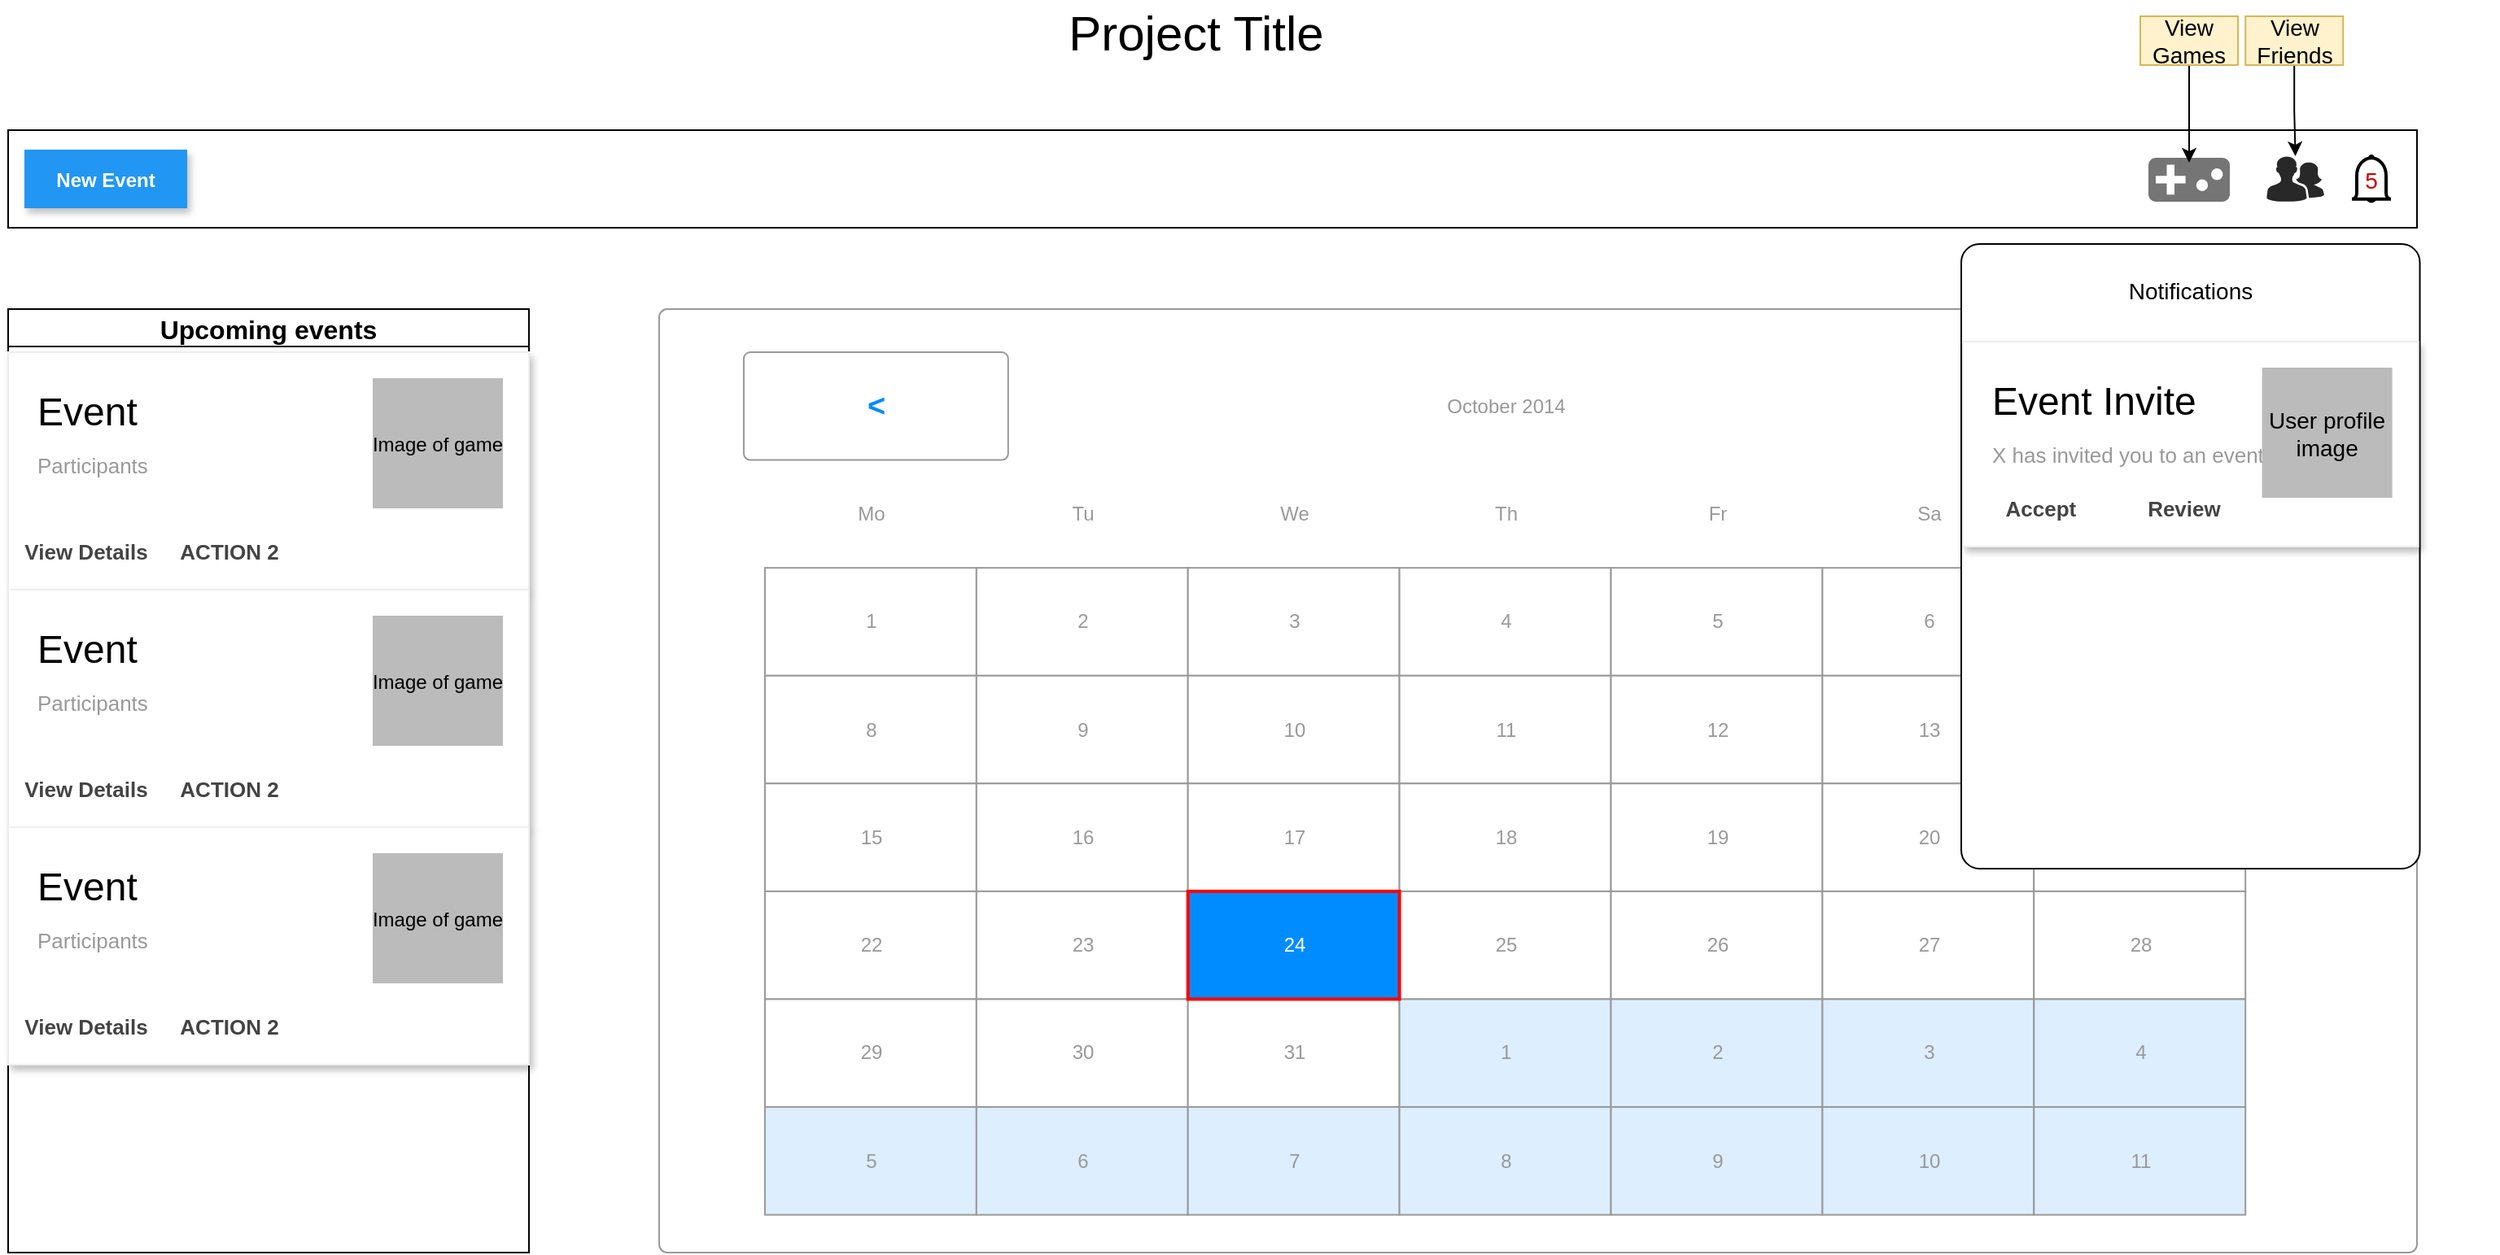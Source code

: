 <mxfile version="20.3.0" type="device"><diagram id="kGERvEn6sCSl06JCzOF0" name="Page-1"><mxGraphModel dx="2062" dy="1217" grid="1" gridSize="10" guides="1" tooltips="1" connect="1" arrows="1" fold="1" page="1" pageScale="1" pageWidth="850" pageHeight="1100" math="0" shadow="0"><root><mxCell id="0"/><mxCell id="1" parent="0"/><mxCell id="XMEUiy1k0Q_AvEM_t73S-76" value="" style="rounded=0;whiteSpace=wrap;html=1;" parent="1" vertex="1"><mxGeometry x="120" y="120" width="1480" height="60" as="geometry"/></mxCell><mxCell id="XMEUiy1k0Q_AvEM_t73S-3" value="" style="strokeWidth=1;shadow=0;dashed=0;align=center;html=1;shape=mxgraph.mockup.forms.rrect;rSize=5;strokeColor=#999999;fillColor=#ffffff;container=0;" parent="1" vertex="1"><mxGeometry x="520" y="230" width="1080" height="580" as="geometry"/></mxCell><mxCell id="XMEUiy1k0Q_AvEM_t73S-65" value="Upcoming events" style="swimlane;fontSize=16;swimlaneLine=1;sketch=0;shadow=0;rounded=0;glass=0;" parent="1" vertex="1"><mxGeometry x="120" y="230" width="320" height="580" as="geometry"/></mxCell><mxCell id="XMEUiy1k0Q_AvEM_t73S-68" value="Event" style="dashed=0;shape=rect;fillColor=#ffffff;strokeColor=#eeeeee;shadow=1;fontColor=#000000;fontSize=24;fontStyle=0;verticalAlign=top;spacingBottom=0;spacingLeft=16;spacingTop=15;align=left;" parent="XMEUiy1k0Q_AvEM_t73S-65" vertex="1"><mxGeometry y="26.51" width="320" height="146" as="geometry"/></mxCell><mxCell id="XMEUiy1k0Q_AvEM_t73S-69" value="Participants" style="text;fontColor=#999999;fontSize=13;fontStyle=0;verticalAlign=middle;spacingBottom=0;spacingLeft=16;" parent="XMEUiy1k0Q_AvEM_t73S-68" vertex="1"><mxGeometry width="246" height="20" relative="1" as="geometry"><mxPoint y="59" as="offset"/></mxGeometry></mxCell><mxCell id="XMEUiy1k0Q_AvEM_t73S-70" value="Image of game" style="shape=rect;fillColor=#bbbbbb;strokeColor=none;" parent="XMEUiy1k0Q_AvEM_t73S-68" vertex="1"><mxGeometry x="1" width="80" height="80" relative="1" as="geometry"><mxPoint x="-96" y="16" as="offset"/></mxGeometry></mxCell><mxCell id="XMEUiy1k0Q_AvEM_t73S-71" value="View Details" style="shape=rect;fontSize=13;strokeColor=none;fillColor=#ffffff;fontColor=#444444;fontStyle=1;" parent="XMEUiy1k0Q_AvEM_t73S-68" vertex="1"><mxGeometry y="1" width="80" height="32" relative="1" as="geometry"><mxPoint x="8" y="-40" as="offset"/></mxGeometry></mxCell><mxCell id="XMEUiy1k0Q_AvEM_t73S-72" value="ACTION 2" style="shape=rect;fontSize=13;strokeColor=none;fillColor=#ffffff;fontColor=#444444;fontStyle=1;" parent="XMEUiy1k0Q_AvEM_t73S-68" vertex="1"><mxGeometry y="1" width="80" height="32" relative="1" as="geometry"><mxPoint x="96" y="-40" as="offset"/></mxGeometry></mxCell><mxCell id="XMEUiy1k0Q_AvEM_t73S-78" value="Event" style="dashed=0;shape=rect;fillColor=#ffffff;strokeColor=#eeeeee;shadow=1;fontColor=#000000;fontSize=24;fontStyle=0;verticalAlign=top;spacingBottom=0;spacingLeft=16;spacingTop=15;align=left;" parent="XMEUiy1k0Q_AvEM_t73S-65" vertex="1"><mxGeometry y="172.51" width="320" height="146" as="geometry"/></mxCell><mxCell id="XMEUiy1k0Q_AvEM_t73S-79" value="Participants" style="text;fontColor=#999999;fontSize=13;fontStyle=0;verticalAlign=middle;spacingBottom=0;spacingLeft=16;" parent="XMEUiy1k0Q_AvEM_t73S-78" vertex="1"><mxGeometry width="246" height="20" relative="1" as="geometry"><mxPoint y="59" as="offset"/></mxGeometry></mxCell><mxCell id="XMEUiy1k0Q_AvEM_t73S-80" value="Image of game" style="shape=rect;fillColor=#bbbbbb;strokeColor=none;" parent="XMEUiy1k0Q_AvEM_t73S-78" vertex="1"><mxGeometry x="1" width="80" height="80" relative="1" as="geometry"><mxPoint x="-96" y="16" as="offset"/></mxGeometry></mxCell><mxCell id="XMEUiy1k0Q_AvEM_t73S-81" value="View Details" style="shape=rect;fontSize=13;strokeColor=none;fillColor=#ffffff;fontColor=#444444;fontStyle=1;" parent="XMEUiy1k0Q_AvEM_t73S-78" vertex="1"><mxGeometry y="1" width="80" height="32" relative="1" as="geometry"><mxPoint x="8" y="-40" as="offset"/></mxGeometry></mxCell><mxCell id="XMEUiy1k0Q_AvEM_t73S-82" value="ACTION 2" style="shape=rect;fontSize=13;strokeColor=none;fillColor=#ffffff;fontColor=#444444;fontStyle=1;" parent="XMEUiy1k0Q_AvEM_t73S-78" vertex="1"><mxGeometry y="1" width="80" height="32" relative="1" as="geometry"><mxPoint x="96" y="-40" as="offset"/></mxGeometry></mxCell><mxCell id="XMEUiy1k0Q_AvEM_t73S-83" value="Event" style="dashed=0;shape=rect;fillColor=#ffffff;strokeColor=#eeeeee;shadow=1;fontColor=#000000;fontSize=24;fontStyle=0;verticalAlign=top;spacingBottom=0;spacingLeft=16;spacingTop=15;align=left;" parent="XMEUiy1k0Q_AvEM_t73S-65" vertex="1"><mxGeometry y="318.51" width="320" height="146" as="geometry"/></mxCell><mxCell id="XMEUiy1k0Q_AvEM_t73S-84" value="Participants" style="text;fontColor=#999999;fontSize=13;fontStyle=0;verticalAlign=middle;spacingBottom=0;spacingLeft=16;" parent="XMEUiy1k0Q_AvEM_t73S-83" vertex="1"><mxGeometry width="246" height="20" relative="1" as="geometry"><mxPoint y="59" as="offset"/></mxGeometry></mxCell><mxCell id="XMEUiy1k0Q_AvEM_t73S-85" value="Image of game" style="shape=rect;fillColor=#bbbbbb;strokeColor=none;" parent="XMEUiy1k0Q_AvEM_t73S-83" vertex="1"><mxGeometry x="1" width="80" height="80" relative="1" as="geometry"><mxPoint x="-96" y="16" as="offset"/></mxGeometry></mxCell><mxCell id="XMEUiy1k0Q_AvEM_t73S-86" value="View Details" style="shape=rect;fontSize=13;strokeColor=none;fillColor=#ffffff;fontColor=#444444;fontStyle=1;" parent="XMEUiy1k0Q_AvEM_t73S-83" vertex="1"><mxGeometry y="1" width="80" height="32" relative="1" as="geometry"><mxPoint x="8" y="-40" as="offset"/></mxGeometry></mxCell><mxCell id="XMEUiy1k0Q_AvEM_t73S-87" value="ACTION 2" style="shape=rect;fontSize=13;strokeColor=none;fillColor=#ffffff;fontColor=#444444;fontStyle=1;" parent="XMEUiy1k0Q_AvEM_t73S-83" vertex="1"><mxGeometry y="1" width="80" height="32" relative="1" as="geometry"><mxPoint x="96" y="-40" as="offset"/></mxGeometry></mxCell><mxCell id="XMEUiy1k0Q_AvEM_t73S-88" value="New Event" style="dashed=0;align=center;fontSize=12;shape=rect;fillColor=#2196F3;strokeColor=none;fontStyle=1;shadow=1;fontColor=#ffffff;" parent="1" vertex="1"><mxGeometry x="130" y="132" width="100" height="36" as="geometry"/></mxCell><mxCell id="XMEUiy1k0Q_AvEM_t73S-89" value="&lt;font style=&quot;font-size: 30px;&quot;&gt;Project Title&lt;/font&gt;" style="text;html=1;strokeColor=none;fillColor=none;align=center;verticalAlign=middle;whiteSpace=wrap;rounded=0;" parent="1" vertex="1"><mxGeometry x="635" y="40" width="430" height="40" as="geometry"/></mxCell><mxCell id="XMEUiy1k0Q_AvEM_t73S-90" value="" style="html=1;verticalLabelPosition=bottom;align=center;labelBackgroundColor=#ffffff;verticalAlign=top;strokeWidth=2;shadow=0;dashed=0;shape=mxgraph.ios7.icons.bell;fontSize=30;" parent="1" vertex="1"><mxGeometry x="1560" y="136" width="24" height="28" as="geometry"/></mxCell><mxCell id="XMEUiy1k0Q_AvEM_t73S-92" value="&lt;font color=&quot;#cc0000&quot;&gt;5&lt;/font&gt;" style="text;html=1;strokeColor=none;fillColor=none;align=center;verticalAlign=middle;whiteSpace=wrap;rounded=0;fontSize=14;" parent="1" vertex="1"><mxGeometry x="1562" y="136" width="20" height="30" as="geometry"/></mxCell><mxCell id="XMEUiy1k0Q_AvEM_t73S-4" value="October 2014" style="strokeWidth=1;shadow=0;dashed=0;align=center;html=1;shape=mxgraph.mockup.forms.anchor;fontColor=#999999;" parent="1" vertex="1"><mxGeometry x="714.92" y="256.514" width="649.733" height="66.286" as="geometry"/></mxCell><mxCell id="XMEUiy1k0Q_AvEM_t73S-5" value="&lt;" style="strokeWidth=1;shadow=0;dashed=0;align=center;html=1;shape=mxgraph.mockup.forms.rrect;rSize=4;strokeColor=#999999;fontColor=#008cff;fontSize=19;fontStyle=1;" parent="1" vertex="1"><mxGeometry x="571.979" y="256.514" width="162.433" height="66.286" as="geometry"/></mxCell><mxCell id="XMEUiy1k0Q_AvEM_t73S-6" value="&gt;" style="strokeWidth=1;shadow=0;dashed=0;align=center;html=1;shape=mxgraph.mockup.forms.rrect;rSize=4;strokeColor=#999999;fontColor=#008cff;fontSize=19;fontStyle=1;" parent="1" vertex="1"><mxGeometry x="1345.16" y="256.514" width="162.433" height="66.286" as="geometry"/></mxCell><mxCell id="XMEUiy1k0Q_AvEM_t73S-7" value="Mo" style="strokeWidth=1;shadow=0;dashed=0;align=center;html=1;shape=mxgraph.mockup.forms.anchor;fontColor=#999999;" parent="1" vertex="1"><mxGeometry x="584.973" y="322.8" width="129.947" height="66.286" as="geometry"/></mxCell><mxCell id="XMEUiy1k0Q_AvEM_t73S-8" value="Tu" style="strokeWidth=1;shadow=0;dashed=0;align=center;html=1;shape=mxgraph.mockup.forms.anchor;fontColor=#999999;" parent="1" vertex="1"><mxGeometry x="714.92" y="322.8" width="129.947" height="66.286" as="geometry"/></mxCell><mxCell id="XMEUiy1k0Q_AvEM_t73S-9" value="We" style="strokeWidth=1;shadow=0;dashed=0;align=center;html=1;shape=mxgraph.mockup.forms.anchor;fontColor=#999999;" parent="1" vertex="1"><mxGeometry x="844.866" y="322.8" width="129.947" height="66.286" as="geometry"/></mxCell><mxCell id="XMEUiy1k0Q_AvEM_t73S-10" value="Th" style="strokeWidth=1;shadow=0;dashed=0;align=center;html=1;shape=mxgraph.mockup.forms.anchor;fontColor=#999999;" parent="1" vertex="1"><mxGeometry x="974.813" y="322.8" width="129.947" height="66.286" as="geometry"/></mxCell><mxCell id="XMEUiy1k0Q_AvEM_t73S-11" value="Fr" style="strokeWidth=1;shadow=0;dashed=0;align=center;html=1;shape=mxgraph.mockup.forms.anchor;fontColor=#999999;" parent="1" vertex="1"><mxGeometry x="1104.759" y="322.8" width="129.947" height="66.286" as="geometry"/></mxCell><mxCell id="XMEUiy1k0Q_AvEM_t73S-12" value="Sa" style="strokeWidth=1;shadow=0;dashed=0;align=center;html=1;shape=mxgraph.mockup.forms.anchor;fontColor=#999999;" parent="1" vertex="1"><mxGeometry x="1234.706" y="322.8" width="129.947" height="66.286" as="geometry"/></mxCell><mxCell id="XMEUiy1k0Q_AvEM_t73S-13" value="Su" style="strokeWidth=1;shadow=0;dashed=0;align=center;html=1;shape=mxgraph.mockup.forms.anchor;fontColor=#999999;" parent="1" vertex="1"><mxGeometry x="1364.652" y="322.8" width="129.947" height="66.286" as="geometry"/></mxCell><mxCell id="XMEUiy1k0Q_AvEM_t73S-14" value="1" style="strokeWidth=1;shadow=0;dashed=0;align=center;html=1;shape=mxgraph.mockup.forms.rrect;rSize=0;strokeColor=#999999;fontColor=#999999;" parent="1" vertex="1"><mxGeometry x="584.973" y="389.086" width="129.947" height="66.286" as="geometry"/></mxCell><mxCell id="XMEUiy1k0Q_AvEM_t73S-15" value="2" style="strokeWidth=1;shadow=0;dashed=0;align=center;html=1;shape=mxgraph.mockup.forms.rrect;rSize=0;strokeColor=#999999;fontColor=#999999;" parent="1" vertex="1"><mxGeometry x="714.92" y="389.086" width="129.947" height="66.286" as="geometry"/></mxCell><mxCell id="XMEUiy1k0Q_AvEM_t73S-16" value="3" style="strokeWidth=1;shadow=0;dashed=0;align=center;html=1;shape=mxgraph.mockup.forms.rrect;rSize=0;strokeColor=#999999;fontColor=#999999;" parent="1" vertex="1"><mxGeometry x="844.866" y="389.086" width="129.947" height="66.286" as="geometry"/></mxCell><mxCell id="XMEUiy1k0Q_AvEM_t73S-17" value="4" style="strokeWidth=1;shadow=0;dashed=0;align=center;html=1;shape=mxgraph.mockup.forms.rrect;rSize=0;strokeColor=#999999;fontColor=#999999;" parent="1" vertex="1"><mxGeometry x="974.813" y="389.086" width="129.947" height="66.286" as="geometry"/></mxCell><mxCell id="XMEUiy1k0Q_AvEM_t73S-18" value="5" style="strokeWidth=1;shadow=0;dashed=0;align=center;html=1;shape=mxgraph.mockup.forms.rrect;rSize=0;strokeColor=#999999;fontColor=#999999;" parent="1" vertex="1"><mxGeometry x="1104.759" y="389.086" width="129.947" height="66.286" as="geometry"/></mxCell><mxCell id="XMEUiy1k0Q_AvEM_t73S-19" value="6" style="strokeWidth=1;shadow=0;dashed=0;align=center;html=1;shape=mxgraph.mockup.forms.rrect;rSize=0;strokeColor=#999999;fontColor=#999999;" parent="1" vertex="1"><mxGeometry x="1234.706" y="389.086" width="129.947" height="66.286" as="geometry"/></mxCell><mxCell id="XMEUiy1k0Q_AvEM_t73S-20" value="7" style="strokeWidth=1;shadow=0;dashed=0;align=center;html=1;shape=mxgraph.mockup.forms.rrect;rSize=0;strokeColor=#999999;fontColor=#999999;" parent="1" vertex="1"><mxGeometry x="1364.652" y="389.086" width="129.947" height="66.286" as="geometry"/></mxCell><mxCell id="XMEUiy1k0Q_AvEM_t73S-21" value="8" style="strokeWidth=1;shadow=0;dashed=0;align=center;html=1;shape=mxgraph.mockup.forms.rrect;rSize=0;strokeColor=#999999;fontColor=#999999;" parent="1" vertex="1"><mxGeometry x="584.973" y="455.371" width="129.947" height="66.286" as="geometry"/></mxCell><mxCell id="XMEUiy1k0Q_AvEM_t73S-22" value="9" style="strokeWidth=1;shadow=0;dashed=0;align=center;html=1;shape=mxgraph.mockup.forms.rrect;rSize=0;strokeColor=#999999;fontColor=#999999;" parent="1" vertex="1"><mxGeometry x="714.92" y="455.371" width="129.947" height="66.286" as="geometry"/></mxCell><mxCell id="XMEUiy1k0Q_AvEM_t73S-23" value="10" style="strokeWidth=1;shadow=0;dashed=0;align=center;html=1;shape=mxgraph.mockup.forms.rrect;rSize=0;strokeColor=#999999;fontColor=#999999;" parent="1" vertex="1"><mxGeometry x="844.866" y="455.371" width="129.947" height="66.286" as="geometry"/></mxCell><mxCell id="XMEUiy1k0Q_AvEM_t73S-24" value="11" style="strokeWidth=1;shadow=0;dashed=0;align=center;html=1;shape=mxgraph.mockup.forms.rrect;rSize=0;strokeColor=#999999;fontColor=#999999;" parent="1" vertex="1"><mxGeometry x="974.813" y="455.371" width="129.947" height="66.286" as="geometry"/></mxCell><mxCell id="XMEUiy1k0Q_AvEM_t73S-25" value="12" style="strokeWidth=1;shadow=0;dashed=0;align=center;html=1;shape=mxgraph.mockup.forms.rrect;rSize=0;strokeColor=#999999;fontColor=#999999;" parent="1" vertex="1"><mxGeometry x="1104.759" y="455.371" width="129.947" height="66.286" as="geometry"/></mxCell><mxCell id="XMEUiy1k0Q_AvEM_t73S-26" value="13" style="strokeWidth=1;shadow=0;dashed=0;align=center;html=1;shape=mxgraph.mockup.forms.rrect;rSize=0;strokeColor=#999999;fontColor=#999999;" parent="1" vertex="1"><mxGeometry x="1234.706" y="455.371" width="129.947" height="66.286" as="geometry"/></mxCell><mxCell id="XMEUiy1k0Q_AvEM_t73S-27" value="14" style="strokeWidth=1;shadow=0;dashed=0;align=center;html=1;shape=mxgraph.mockup.forms.rrect;rSize=0;strokeColor=#999999;fontColor=#999999;" parent="1" vertex="1"><mxGeometry x="1364.652" y="455.371" width="129.947" height="66.286" as="geometry"/></mxCell><mxCell id="XMEUiy1k0Q_AvEM_t73S-28" value="15" style="strokeWidth=1;shadow=0;dashed=0;align=center;html=1;shape=mxgraph.mockup.forms.rrect;rSize=0;strokeColor=#999999;fontColor=#999999;" parent="1" vertex="1"><mxGeometry x="584.973" y="521.657" width="129.947" height="66.286" as="geometry"/></mxCell><mxCell id="XMEUiy1k0Q_AvEM_t73S-29" value="16" style="strokeWidth=1;shadow=0;dashed=0;align=center;html=1;shape=mxgraph.mockup.forms.rrect;rSize=0;strokeColor=#999999;fontColor=#999999;" parent="1" vertex="1"><mxGeometry x="714.92" y="521.657" width="129.947" height="66.286" as="geometry"/></mxCell><mxCell id="XMEUiy1k0Q_AvEM_t73S-30" value="17" style="strokeWidth=1;shadow=0;dashed=0;align=center;html=1;shape=mxgraph.mockup.forms.rrect;rSize=0;strokeColor=#999999;fontColor=#999999;" parent="1" vertex="1"><mxGeometry x="844.866" y="521.657" width="129.947" height="66.286" as="geometry"/></mxCell><mxCell id="XMEUiy1k0Q_AvEM_t73S-31" value="18" style="strokeWidth=1;shadow=0;dashed=0;align=center;html=1;shape=mxgraph.mockup.forms.rrect;rSize=0;strokeColor=#999999;fontColor=#999999;" parent="1" vertex="1"><mxGeometry x="974.813" y="521.657" width="129.947" height="66.286" as="geometry"/></mxCell><mxCell id="XMEUiy1k0Q_AvEM_t73S-32" value="19" style="strokeWidth=1;shadow=0;dashed=0;align=center;html=1;shape=mxgraph.mockup.forms.rrect;rSize=0;strokeColor=#999999;fontColor=#999999;" parent="1" vertex="1"><mxGeometry x="1104.759" y="521.657" width="129.947" height="66.286" as="geometry"/></mxCell><mxCell id="XMEUiy1k0Q_AvEM_t73S-33" value="20" style="strokeWidth=1;shadow=0;dashed=0;align=center;html=1;shape=mxgraph.mockup.forms.rrect;rSize=0;strokeColor=#999999;fontColor=#999999;" parent="1" vertex="1"><mxGeometry x="1234.706" y="521.657" width="129.947" height="66.286" as="geometry"/></mxCell><mxCell id="XMEUiy1k0Q_AvEM_t73S-34" value="21" style="strokeWidth=1;shadow=0;dashed=0;align=center;html=1;shape=mxgraph.mockup.forms.rrect;rSize=0;strokeColor=#999999;fontColor=#999999;" parent="1" vertex="1"><mxGeometry x="1364.652" y="521.657" width="129.947" height="66.286" as="geometry"/></mxCell><mxCell id="XMEUiy1k0Q_AvEM_t73S-35" value="22" style="strokeWidth=1;shadow=0;dashed=0;align=center;html=1;shape=mxgraph.mockup.forms.rrect;rSize=0;strokeColor=#999999;fontColor=#999999;" parent="1" vertex="1"><mxGeometry x="584.973" y="587.943" width="129.947" height="66.286" as="geometry"/></mxCell><mxCell id="XMEUiy1k0Q_AvEM_t73S-36" value="23" style="strokeWidth=1;shadow=0;dashed=0;align=center;html=1;shape=mxgraph.mockup.forms.rrect;rSize=0;strokeColor=#999999;fontColor=#999999;" parent="1" vertex="1"><mxGeometry x="714.92" y="587.943" width="129.947" height="66.286" as="geometry"/></mxCell><mxCell id="XMEUiy1k0Q_AvEM_t73S-37" value="25" style="strokeWidth=1;shadow=0;dashed=0;align=center;html=1;shape=mxgraph.mockup.forms.rrect;rSize=0;strokeColor=#999999;fontColor=#999999;" parent="1" vertex="1"><mxGeometry x="974.813" y="587.943" width="129.947" height="66.286" as="geometry"/></mxCell><mxCell id="XMEUiy1k0Q_AvEM_t73S-38" value="26" style="strokeWidth=1;shadow=0;dashed=0;align=center;html=1;shape=mxgraph.mockup.forms.rrect;rSize=0;strokeColor=#999999;fontColor=#999999;" parent="1" vertex="1"><mxGeometry x="1104.759" y="587.943" width="129.947" height="66.286" as="geometry"/></mxCell><mxCell id="XMEUiy1k0Q_AvEM_t73S-39" value="27" style="strokeWidth=1;shadow=0;dashed=0;align=center;html=1;shape=mxgraph.mockup.forms.rrect;rSize=0;strokeColor=#999999;fontColor=#999999;" parent="1" vertex="1"><mxGeometry x="1234.706" y="587.943" width="129.947" height="66.286" as="geometry"/></mxCell><mxCell id="XMEUiy1k0Q_AvEM_t73S-40" value="28" style="strokeWidth=1;shadow=0;dashed=0;align=center;html=1;shape=mxgraph.mockup.forms.rrect;rSize=0;strokeColor=#999999;fontColor=#999999;" parent="1" vertex="1"><mxGeometry x="1364.652" y="587.943" width="129.947" height="66.286" as="geometry"/></mxCell><mxCell id="XMEUiy1k0Q_AvEM_t73S-41" value="29" style="strokeWidth=1;shadow=0;dashed=0;align=center;html=1;shape=mxgraph.mockup.forms.rrect;rSize=0;strokeColor=#999999;fontColor=#999999;" parent="1" vertex="1"><mxGeometry x="584.973" y="654.229" width="129.947" height="66.286" as="geometry"/></mxCell><mxCell id="XMEUiy1k0Q_AvEM_t73S-42" value="30" style="strokeWidth=1;shadow=0;dashed=0;align=center;html=1;shape=mxgraph.mockup.forms.rrect;rSize=0;strokeColor=#999999;fontColor=#999999;" parent="1" vertex="1"><mxGeometry x="714.92" y="654.229" width="129.947" height="66.286" as="geometry"/></mxCell><mxCell id="XMEUiy1k0Q_AvEM_t73S-43" value="31" style="strokeWidth=1;shadow=0;dashed=0;align=center;html=1;shape=mxgraph.mockup.forms.rrect;rSize=0;strokeColor=#999999;fontColor=#999999;" parent="1" vertex="1"><mxGeometry x="844.866" y="654.229" width="129.947" height="66.286" as="geometry"/></mxCell><mxCell id="XMEUiy1k0Q_AvEM_t73S-44" value="1" style="strokeWidth=1;shadow=0;dashed=0;align=center;html=1;shape=mxgraph.mockup.forms.rrect;rSize=0;strokeColor=#999999;fontColor=#999999;fillColor=#ddeeff;" parent="1" vertex="1"><mxGeometry x="974.813" y="654.229" width="129.947" height="66.286" as="geometry"/></mxCell><mxCell id="XMEUiy1k0Q_AvEM_t73S-45" value="2" style="strokeWidth=1;shadow=0;dashed=0;align=center;html=1;shape=mxgraph.mockup.forms.rrect;rSize=0;strokeColor=#999999;fontColor=#999999;fillColor=#ddeeff;" parent="1" vertex="1"><mxGeometry x="1104.759" y="654.229" width="129.947" height="66.286" as="geometry"/></mxCell><mxCell id="XMEUiy1k0Q_AvEM_t73S-46" value="3" style="strokeWidth=1;shadow=0;dashed=0;align=center;html=1;shape=mxgraph.mockup.forms.rrect;rSize=0;strokeColor=#999999;fontColor=#999999;fillColor=#ddeeff;" parent="1" vertex="1"><mxGeometry x="1234.706" y="654.229" width="129.947" height="66.286" as="geometry"/></mxCell><mxCell id="XMEUiy1k0Q_AvEM_t73S-47" value="4" style="strokeWidth=1;shadow=0;dashed=0;align=center;html=1;shape=mxgraph.mockup.forms.rrect;rSize=0;strokeColor=#999999;fontColor=#999999;fillColor=#ddeeff;" parent="1" vertex="1"><mxGeometry x="1364.652" y="654.229" width="129.947" height="66.286" as="geometry"/></mxCell><mxCell id="XMEUiy1k0Q_AvEM_t73S-48" value="5" style="strokeWidth=1;shadow=0;dashed=0;align=center;html=1;shape=mxgraph.mockup.forms.rrect;rSize=0;strokeColor=#999999;fontColor=#999999;fillColor=#ddeeff;" parent="1" vertex="1"><mxGeometry x="584.973" y="720.514" width="129.947" height="66.286" as="geometry"/></mxCell><mxCell id="XMEUiy1k0Q_AvEM_t73S-49" value="6" style="strokeWidth=1;shadow=0;dashed=0;align=center;html=1;shape=mxgraph.mockup.forms.rrect;rSize=0;strokeColor=#999999;fontColor=#999999;fillColor=#ddeeff;" parent="1" vertex="1"><mxGeometry x="714.92" y="720.514" width="129.947" height="66.286" as="geometry"/></mxCell><mxCell id="XMEUiy1k0Q_AvEM_t73S-50" value="7" style="strokeWidth=1;shadow=0;dashed=0;align=center;html=1;shape=mxgraph.mockup.forms.rrect;rSize=0;strokeColor=#999999;fontColor=#999999;fillColor=#ddeeff;" parent="1" vertex="1"><mxGeometry x="844.866" y="720.514" width="129.947" height="66.286" as="geometry"/></mxCell><mxCell id="XMEUiy1k0Q_AvEM_t73S-51" value="8" style="strokeWidth=1;shadow=0;dashed=0;align=center;html=1;shape=mxgraph.mockup.forms.rrect;rSize=0;strokeColor=#999999;fontColor=#999999;fillColor=#ddeeff;" parent="1" vertex="1"><mxGeometry x="974.813" y="720.514" width="129.947" height="66.286" as="geometry"/></mxCell><mxCell id="XMEUiy1k0Q_AvEM_t73S-52" value="9" style="strokeWidth=1;shadow=0;dashed=0;align=center;html=1;shape=mxgraph.mockup.forms.rrect;rSize=0;strokeColor=#999999;fontColor=#999999;fillColor=#ddeeff;" parent="1" vertex="1"><mxGeometry x="1104.759" y="720.514" width="129.947" height="66.286" as="geometry"/></mxCell><mxCell id="XMEUiy1k0Q_AvEM_t73S-53" value="10" style="strokeWidth=1;shadow=0;dashed=0;align=center;html=1;shape=mxgraph.mockup.forms.rrect;rSize=0;strokeColor=#999999;fontColor=#999999;fillColor=#ddeeff;" parent="1" vertex="1"><mxGeometry x="1234.706" y="720.514" width="129.947" height="66.286" as="geometry"/></mxCell><mxCell id="XMEUiy1k0Q_AvEM_t73S-54" value="11" style="strokeWidth=1;shadow=0;dashed=0;align=center;html=1;shape=mxgraph.mockup.forms.rrect;rSize=0;strokeColor=#999999;fontColor=#999999;fillColor=#ddeeff;" parent="1" vertex="1"><mxGeometry x="1364.652" y="720.514" width="129.947" height="66.286" as="geometry"/></mxCell><mxCell id="XMEUiy1k0Q_AvEM_t73S-55" value="24" style="strokeWidth=1;shadow=0;dashed=0;align=center;html=1;shape=mxgraph.mockup.forms.rrect;rSize=0;strokeColor=#ff0000;fontColor=#ffffff;strokeWidth=2;fillColor=#008cff;" parent="1" vertex="1"><mxGeometry x="844.866" y="587.943" width="129.947" height="66.286" as="geometry"/></mxCell><mxCell id="XMEUiy1k0Q_AvEM_t73S-101" value="" style="group" parent="1" vertex="1" connectable="0"><mxGeometry x="1320" y="190" width="330" height="384" as="geometry"/></mxCell><mxCell id="XMEUiy1k0Q_AvEM_t73S-93" value="" style="rounded=1;whiteSpace=wrap;html=1;fontSize=14;fontColor=#CC0000;arcSize=4;" parent="XMEUiy1k0Q_AvEM_t73S-101" vertex="1"><mxGeometry width="281.754" height="384" as="geometry"/></mxCell><mxCell id="XMEUiy1k0Q_AvEM_t73S-99" value="&lt;font color=&quot;#000000&quot;&gt;Notifications&lt;/font&gt;" style="text;html=1;strokeColor=none;fillColor=none;align=center;verticalAlign=middle;whiteSpace=wrap;rounded=0;fontSize=14;fontColor=#CC0000;" parent="XMEUiy1k0Q_AvEM_t73S-101" vertex="1"><mxGeometry x="89.737" y="14" width="102.281" height="30" as="geometry"/></mxCell><mxCell id="XMEUiy1k0Q_AvEM_t73S-103" value="Event Invite" style="dashed=0;shape=rect;fillColor=#ffffff;strokeColor=#eeeeee;shadow=1;fontColor=#000000;fontSize=24;fontStyle=0;verticalAlign=top;spacingBottom=0;spacingLeft=16;spacingTop=15;align=left;" parent="XMEUiy1k0Q_AvEM_t73S-101" vertex="1"><mxGeometry x="0.965" y="60" width="279.825" height="126" as="geometry"/></mxCell><mxCell id="XMEUiy1k0Q_AvEM_t73S-104" value="X has invited you to an event!" style="text;fontColor=#999999;fontSize=13;fontStyle=0;verticalAlign=middle;spacingBottom=0;spacingLeft=16;" parent="XMEUiy1k0Q_AvEM_t73S-103" vertex="1"><mxGeometry width="246" height="20" relative="1" as="geometry"><mxPoint y="59" as="offset"/></mxGeometry></mxCell><mxCell id="XMEUiy1k0Q_AvEM_t73S-105" value="User profile&#10;image" style="shape=rect;fillColor=#bbbbbb;strokeColor=none;fontSize=14;fontColor=#000000;" parent="XMEUiy1k0Q_AvEM_t73S-103" vertex="1"><mxGeometry x="1" width="80" height="80" relative="1" as="geometry"><mxPoint x="-96" y="16" as="offset"/></mxGeometry></mxCell><mxCell id="XMEUiy1k0Q_AvEM_t73S-106" value="Accept" style="shape=rect;fontSize=13;strokeColor=none;fillColor=#ffffff;fontColor=#444444;fontStyle=1;" parent="XMEUiy1k0Q_AvEM_t73S-103" vertex="1"><mxGeometry y="1" width="80" height="32" relative="1" as="geometry"><mxPoint x="8" y="-40" as="offset"/></mxGeometry></mxCell><mxCell id="XMEUiy1k0Q_AvEM_t73S-107" value="Review" style="shape=rect;fontSize=13;strokeColor=none;fillColor=#ffffff;fontColor=#444444;fontStyle=1;" parent="XMEUiy1k0Q_AvEM_t73S-103" vertex="1"><mxGeometry y="1" width="80" height="32" relative="1" as="geometry"><mxPoint x="96" y="-40" as="offset"/></mxGeometry></mxCell><mxCell id="XMEUiy1k0Q_AvEM_t73S-108" value="" style="verticalLabelPosition=bottom;sketch=0;html=1;fillColor=#282828;strokeColor=none;verticalAlign=top;pointerEvents=1;align=center;shape=mxgraph.cisco_safe.people_places_things_icons.icon2;fontSize=14;fontColor=#000000;" parent="1" vertex="1"><mxGeometry x="1507.59" y="136" width="35.4" height="28" as="geometry"/></mxCell><mxCell id="XMEUiy1k0Q_AvEM_t73S-111" style="edgeStyle=orthogonalEdgeStyle;rounded=0;orthogonalLoop=1;jettySize=auto;html=1;exitX=0.5;exitY=1;exitDx=0;exitDy=0;fontSize=14;fontColor=#000000;" parent="1" source="XMEUiy1k0Q_AvEM_t73S-109" target="XMEUiy1k0Q_AvEM_t73S-108" edge="1"><mxGeometry relative="1" as="geometry"/></mxCell><mxCell id="XMEUiy1k0Q_AvEM_t73S-109" value="View Friends" style="text;html=1;strokeColor=#d6b656;fillColor=#fff2cc;align=center;verticalAlign=middle;whiteSpace=wrap;rounded=0;fontSize=14;" parent="1" vertex="1"><mxGeometry x="1494.6" y="50" width="60" height="30" as="geometry"/></mxCell><mxCell id="jf-VkBIkCzWW42zNMXhG-1" value="" style="sketch=0;dashed=0;connectable=0;html=1;fillColor=#757575;strokeColor=none;shape=mxgraph.gcp2.game;part=1;rounded=0;shadow=0;glass=0;strokeWidth=2;fontSize=18;fontColor=#000000;" vertex="1" parent="1"><mxGeometry x="1435" y="137" width="50" height="27" as="geometry"/></mxCell><mxCell id="jf-VkBIkCzWW42zNMXhG-4" style="edgeStyle=orthogonalEdgeStyle;rounded=0;orthogonalLoop=1;jettySize=auto;html=1;exitX=0.5;exitY=1;exitDx=0;exitDy=0;" edge="1" parent="1" source="jf-VkBIkCzWW42zNMXhG-2"><mxGeometry relative="1" as="geometry"><mxPoint x="1460" y="140" as="targetPoint"/></mxGeometry></mxCell><mxCell id="jf-VkBIkCzWW42zNMXhG-2" value="View Games" style="text;html=1;strokeColor=#d6b656;fillColor=#fff2cc;align=center;verticalAlign=middle;whiteSpace=wrap;rounded=0;fontSize=14;" vertex="1" parent="1"><mxGeometry x="1430" y="50" width="60" height="30" as="geometry"/></mxCell></root></mxGraphModel></diagram></mxfile>